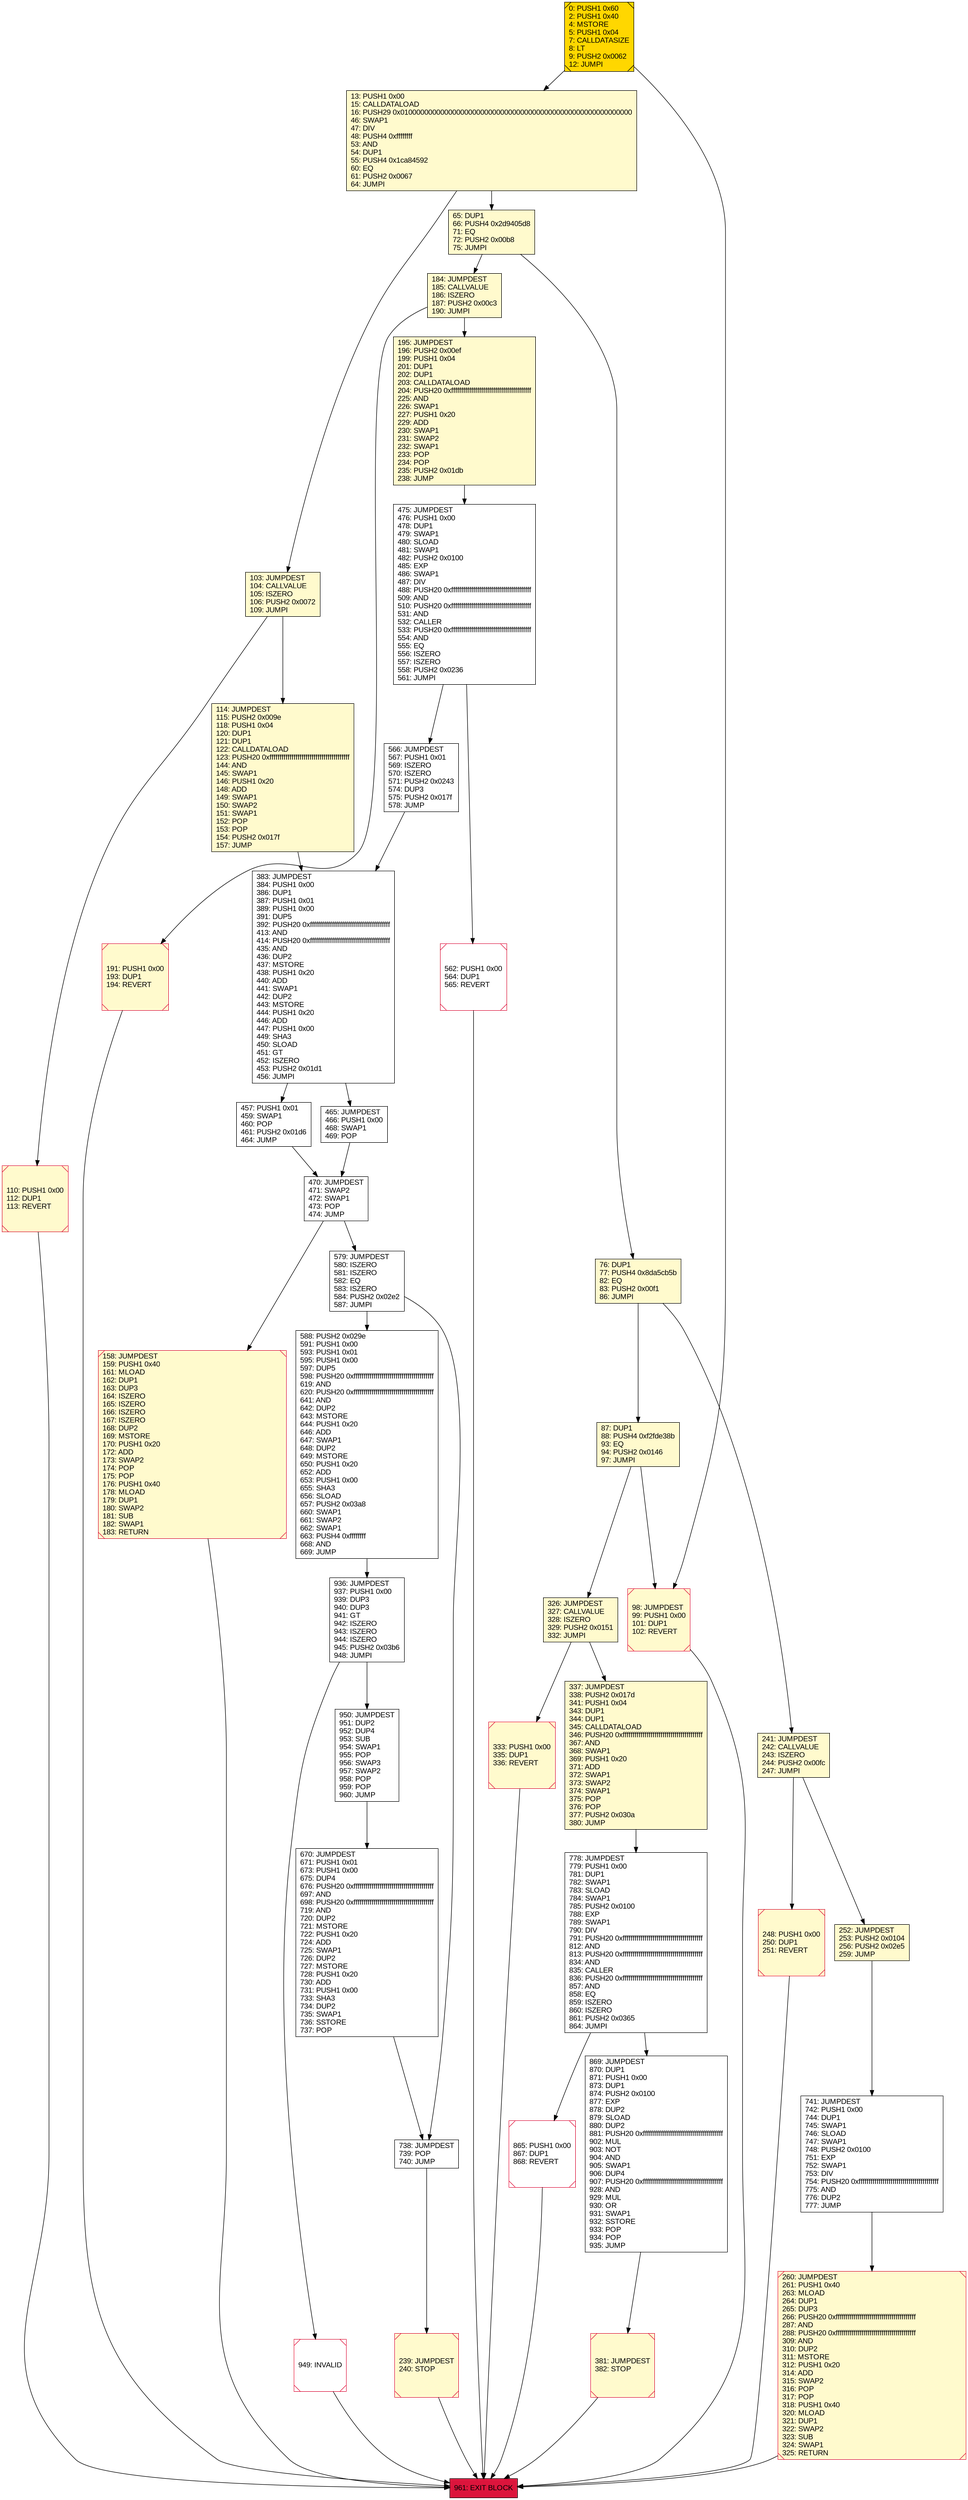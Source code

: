 digraph G {
bgcolor=transparent rankdir=UD;
node [shape=box style=filled color=black fillcolor=white fontname=arial fontcolor=black];
865 [label="865: PUSH1 0x00\l867: DUP1\l868: REVERT\l" shape=Msquare color=crimson ];
961 [label="961: EXIT BLOCK\l" fillcolor=crimson ];
738 [label="738: JUMPDEST\l739: POP\l740: JUMP\l" ];
949 [label="949: INVALID\l" shape=Msquare color=crimson ];
110 [label="110: PUSH1 0x00\l112: DUP1\l113: REVERT\l" fillcolor=lemonchiffon shape=Msquare color=crimson ];
950 [label="950: JUMPDEST\l951: DUP2\l952: DUP4\l953: SUB\l954: SWAP1\l955: POP\l956: SWAP3\l957: SWAP2\l958: POP\l959: POP\l960: JUMP\l" ];
588 [label="588: PUSH2 0x029e\l591: PUSH1 0x00\l593: PUSH1 0x01\l595: PUSH1 0x00\l597: DUP5\l598: PUSH20 0xffffffffffffffffffffffffffffffffffffffff\l619: AND\l620: PUSH20 0xffffffffffffffffffffffffffffffffffffffff\l641: AND\l642: DUP2\l643: MSTORE\l644: PUSH1 0x20\l646: ADD\l647: SWAP1\l648: DUP2\l649: MSTORE\l650: PUSH1 0x20\l652: ADD\l653: PUSH1 0x00\l655: SHA3\l656: SLOAD\l657: PUSH2 0x03a8\l660: SWAP1\l661: SWAP2\l662: SWAP1\l663: PUSH4 0xffffffff\l668: AND\l669: JUMP\l" ];
465 [label="465: JUMPDEST\l466: PUSH1 0x00\l468: SWAP1\l469: POP\l" ];
741 [label="741: JUMPDEST\l742: PUSH1 0x00\l744: DUP1\l745: SWAP1\l746: SLOAD\l747: SWAP1\l748: PUSH2 0x0100\l751: EXP\l752: SWAP1\l753: DIV\l754: PUSH20 0xffffffffffffffffffffffffffffffffffffffff\l775: AND\l776: DUP2\l777: JUMP\l" ];
562 [label="562: PUSH1 0x00\l564: DUP1\l565: REVERT\l" shape=Msquare color=crimson ];
0 [label="0: PUSH1 0x60\l2: PUSH1 0x40\l4: MSTORE\l5: PUSH1 0x04\l7: CALLDATASIZE\l8: LT\l9: PUSH2 0x0062\l12: JUMPI\l" fillcolor=lemonchiffon shape=Msquare fillcolor=gold ];
579 [label="579: JUMPDEST\l580: ISZERO\l581: ISZERO\l582: EQ\l583: ISZERO\l584: PUSH2 0x02e2\l587: JUMPI\l" ];
184 [label="184: JUMPDEST\l185: CALLVALUE\l186: ISZERO\l187: PUSH2 0x00c3\l190: JUMPI\l" fillcolor=lemonchiffon ];
475 [label="475: JUMPDEST\l476: PUSH1 0x00\l478: DUP1\l479: SWAP1\l480: SLOAD\l481: SWAP1\l482: PUSH2 0x0100\l485: EXP\l486: SWAP1\l487: DIV\l488: PUSH20 0xffffffffffffffffffffffffffffffffffffffff\l509: AND\l510: PUSH20 0xffffffffffffffffffffffffffffffffffffffff\l531: AND\l532: CALLER\l533: PUSH20 0xffffffffffffffffffffffffffffffffffffffff\l554: AND\l555: EQ\l556: ISZERO\l557: ISZERO\l558: PUSH2 0x0236\l561: JUMPI\l" ];
260 [label="260: JUMPDEST\l261: PUSH1 0x40\l263: MLOAD\l264: DUP1\l265: DUP3\l266: PUSH20 0xffffffffffffffffffffffffffffffffffffffff\l287: AND\l288: PUSH20 0xffffffffffffffffffffffffffffffffffffffff\l309: AND\l310: DUP2\l311: MSTORE\l312: PUSH1 0x20\l314: ADD\l315: SWAP2\l316: POP\l317: POP\l318: PUSH1 0x40\l320: MLOAD\l321: DUP1\l322: SWAP2\l323: SUB\l324: SWAP1\l325: RETURN\l" fillcolor=lemonchiffon shape=Msquare color=crimson ];
248 [label="248: PUSH1 0x00\l250: DUP1\l251: REVERT\l" fillcolor=lemonchiffon shape=Msquare color=crimson ];
383 [label="383: JUMPDEST\l384: PUSH1 0x00\l386: DUP1\l387: PUSH1 0x01\l389: PUSH1 0x00\l391: DUP5\l392: PUSH20 0xffffffffffffffffffffffffffffffffffffffff\l413: AND\l414: PUSH20 0xffffffffffffffffffffffffffffffffffffffff\l435: AND\l436: DUP2\l437: MSTORE\l438: PUSH1 0x20\l440: ADD\l441: SWAP1\l442: DUP2\l443: MSTORE\l444: PUSH1 0x20\l446: ADD\l447: PUSH1 0x00\l449: SHA3\l450: SLOAD\l451: GT\l452: ISZERO\l453: PUSH2 0x01d1\l456: JUMPI\l" ];
114 [label="114: JUMPDEST\l115: PUSH2 0x009e\l118: PUSH1 0x04\l120: DUP1\l121: DUP1\l122: CALLDATALOAD\l123: PUSH20 0xffffffffffffffffffffffffffffffffffffffff\l144: AND\l145: SWAP1\l146: PUSH1 0x20\l148: ADD\l149: SWAP1\l150: SWAP2\l151: SWAP1\l152: POP\l153: POP\l154: PUSH2 0x017f\l157: JUMP\l" fillcolor=lemonchiffon ];
195 [label="195: JUMPDEST\l196: PUSH2 0x00ef\l199: PUSH1 0x04\l201: DUP1\l202: DUP1\l203: CALLDATALOAD\l204: PUSH20 0xffffffffffffffffffffffffffffffffffffffff\l225: AND\l226: SWAP1\l227: PUSH1 0x20\l229: ADD\l230: SWAP1\l231: SWAP2\l232: SWAP1\l233: POP\l234: POP\l235: PUSH2 0x01db\l238: JUMP\l" fillcolor=lemonchiffon ];
566 [label="566: JUMPDEST\l567: PUSH1 0x01\l569: ISZERO\l570: ISZERO\l571: PUSH2 0x0243\l574: DUP3\l575: PUSH2 0x017f\l578: JUMP\l" ];
869 [label="869: JUMPDEST\l870: DUP1\l871: PUSH1 0x00\l873: DUP1\l874: PUSH2 0x0100\l877: EXP\l878: DUP2\l879: SLOAD\l880: DUP2\l881: PUSH20 0xffffffffffffffffffffffffffffffffffffffff\l902: MUL\l903: NOT\l904: AND\l905: SWAP1\l906: DUP4\l907: PUSH20 0xffffffffffffffffffffffffffffffffffffffff\l928: AND\l929: MUL\l930: OR\l931: SWAP1\l932: SSTORE\l933: POP\l934: POP\l935: JUMP\l" ];
191 [label="191: PUSH1 0x00\l193: DUP1\l194: REVERT\l" fillcolor=lemonchiffon shape=Msquare color=crimson ];
252 [label="252: JUMPDEST\l253: PUSH2 0x0104\l256: PUSH2 0x02e5\l259: JUMP\l" fillcolor=lemonchiffon ];
158 [label="158: JUMPDEST\l159: PUSH1 0x40\l161: MLOAD\l162: DUP1\l163: DUP3\l164: ISZERO\l165: ISZERO\l166: ISZERO\l167: ISZERO\l168: DUP2\l169: MSTORE\l170: PUSH1 0x20\l172: ADD\l173: SWAP2\l174: POP\l175: POP\l176: PUSH1 0x40\l178: MLOAD\l179: DUP1\l180: SWAP2\l181: SUB\l182: SWAP1\l183: RETURN\l" fillcolor=lemonchiffon shape=Msquare color=crimson ];
326 [label="326: JUMPDEST\l327: CALLVALUE\l328: ISZERO\l329: PUSH2 0x0151\l332: JUMPI\l" fillcolor=lemonchiffon ];
13 [label="13: PUSH1 0x00\l15: CALLDATALOAD\l16: PUSH29 0x0100000000000000000000000000000000000000000000000000000000\l46: SWAP1\l47: DIV\l48: PUSH4 0xffffffff\l53: AND\l54: DUP1\l55: PUSH4 0x1ca84592\l60: EQ\l61: PUSH2 0x0067\l64: JUMPI\l" fillcolor=lemonchiffon ];
98 [label="98: JUMPDEST\l99: PUSH1 0x00\l101: DUP1\l102: REVERT\l" fillcolor=lemonchiffon shape=Msquare color=crimson ];
381 [label="381: JUMPDEST\l382: STOP\l" fillcolor=lemonchiffon shape=Msquare color=crimson ];
87 [label="87: DUP1\l88: PUSH4 0xf2fde38b\l93: EQ\l94: PUSH2 0x0146\l97: JUMPI\l" fillcolor=lemonchiffon ];
333 [label="333: PUSH1 0x00\l335: DUP1\l336: REVERT\l" fillcolor=lemonchiffon shape=Msquare color=crimson ];
241 [label="241: JUMPDEST\l242: CALLVALUE\l243: ISZERO\l244: PUSH2 0x00fc\l247: JUMPI\l" fillcolor=lemonchiffon ];
457 [label="457: PUSH1 0x01\l459: SWAP1\l460: POP\l461: PUSH2 0x01d6\l464: JUMP\l" ];
103 [label="103: JUMPDEST\l104: CALLVALUE\l105: ISZERO\l106: PUSH2 0x0072\l109: JUMPI\l" fillcolor=lemonchiffon ];
470 [label="470: JUMPDEST\l471: SWAP2\l472: SWAP1\l473: POP\l474: JUMP\l" ];
65 [label="65: DUP1\l66: PUSH4 0x2d9405d8\l71: EQ\l72: PUSH2 0x00b8\l75: JUMPI\l" fillcolor=lemonchiffon ];
936 [label="936: JUMPDEST\l937: PUSH1 0x00\l939: DUP3\l940: DUP3\l941: GT\l942: ISZERO\l943: ISZERO\l944: ISZERO\l945: PUSH2 0x03b6\l948: JUMPI\l" ];
239 [label="239: JUMPDEST\l240: STOP\l" fillcolor=lemonchiffon shape=Msquare color=crimson ];
670 [label="670: JUMPDEST\l671: PUSH1 0x01\l673: PUSH1 0x00\l675: DUP4\l676: PUSH20 0xffffffffffffffffffffffffffffffffffffffff\l697: AND\l698: PUSH20 0xffffffffffffffffffffffffffffffffffffffff\l719: AND\l720: DUP2\l721: MSTORE\l722: PUSH1 0x20\l724: ADD\l725: SWAP1\l726: DUP2\l727: MSTORE\l728: PUSH1 0x20\l730: ADD\l731: PUSH1 0x00\l733: SHA3\l734: DUP2\l735: SWAP1\l736: SSTORE\l737: POP\l" ];
778 [label="778: JUMPDEST\l779: PUSH1 0x00\l781: DUP1\l782: SWAP1\l783: SLOAD\l784: SWAP1\l785: PUSH2 0x0100\l788: EXP\l789: SWAP1\l790: DIV\l791: PUSH20 0xffffffffffffffffffffffffffffffffffffffff\l812: AND\l813: PUSH20 0xffffffffffffffffffffffffffffffffffffffff\l834: AND\l835: CALLER\l836: PUSH20 0xffffffffffffffffffffffffffffffffffffffff\l857: AND\l858: EQ\l859: ISZERO\l860: ISZERO\l861: PUSH2 0x0365\l864: JUMPI\l" ];
76 [label="76: DUP1\l77: PUSH4 0x8da5cb5b\l82: EQ\l83: PUSH2 0x00f1\l86: JUMPI\l" fillcolor=lemonchiffon ];
337 [label="337: JUMPDEST\l338: PUSH2 0x017d\l341: PUSH1 0x04\l343: DUP1\l344: DUP1\l345: CALLDATALOAD\l346: PUSH20 0xffffffffffffffffffffffffffffffffffffffff\l367: AND\l368: SWAP1\l369: PUSH1 0x20\l371: ADD\l372: SWAP1\l373: SWAP2\l374: SWAP1\l375: POP\l376: POP\l377: PUSH2 0x030a\l380: JUMP\l" fillcolor=lemonchiffon ];
865 -> 961;
337 -> 778;
457 -> 470;
475 -> 562;
741 -> 260;
579 -> 588;
114 -> 383;
566 -> 383;
184 -> 191;
252 -> 741;
110 -> 961;
326 -> 333;
470 -> 158;
76 -> 87;
76 -> 241;
260 -> 961;
248 -> 961;
326 -> 337;
465 -> 470;
98 -> 961;
470 -> 579;
381 -> 961;
588 -> 936;
103 -> 114;
333 -> 961;
936 -> 949;
0 -> 98;
950 -> 670;
936 -> 950;
239 -> 961;
778 -> 865;
103 -> 110;
738 -> 239;
65 -> 76;
184 -> 195;
195 -> 475;
475 -> 566;
87 -> 98;
383 -> 465;
949 -> 961;
87 -> 326;
579 -> 738;
562 -> 961;
13 -> 103;
13 -> 65;
191 -> 961;
778 -> 869;
158 -> 961;
383 -> 457;
65 -> 184;
0 -> 13;
241 -> 252;
869 -> 381;
241 -> 248;
670 -> 738;
}